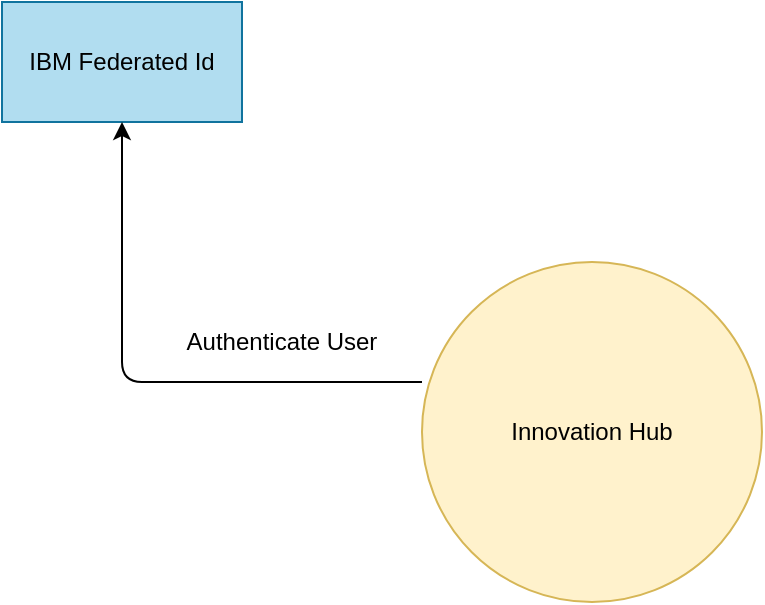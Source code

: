 <mxfile version="13.7.5" type="github">
  <diagram id="Iwl_UHsNRRA5oYcL_RLJ" name="Page-1">
    <mxGraphModel dx="786" dy="456" grid="1" gridSize="10" guides="1" tooltips="1" connect="1" arrows="1" fold="1" page="1" pageScale="1" pageWidth="850" pageHeight="1100" math="0" shadow="0">
      <root>
        <mxCell id="0" />
        <mxCell id="1" parent="0" />
        <mxCell id="IRAnfNPuhCU8a6vhodCF-2" value="Innovation Hub" style="ellipse;whiteSpace=wrap;html=1;aspect=fixed;fillColor=#fff2cc;strokeColor=#d6b656;" vertex="1" parent="1">
          <mxGeometry x="370" y="200" width="170" height="170" as="geometry" />
        </mxCell>
        <mxCell id="IRAnfNPuhCU8a6vhodCF-3" value="IBM Federated Id" style="rounded=0;whiteSpace=wrap;html=1;fillColor=#b1ddf0;strokeColor=#10739e;" vertex="1" parent="1">
          <mxGeometry x="160" y="70" width="120" height="60" as="geometry" />
        </mxCell>
        <mxCell id="IRAnfNPuhCU8a6vhodCF-5" value="" style="edgeStyle=segmentEdgeStyle;endArrow=classic;html=1;exitX=0;exitY=0.353;exitDx=0;exitDy=0;exitPerimeter=0;" edge="1" parent="1" source="IRAnfNPuhCU8a6vhodCF-2" target="IRAnfNPuhCU8a6vhodCF-3">
          <mxGeometry width="50" height="50" relative="1" as="geometry">
            <mxPoint x="380" y="270" as="sourcePoint" />
            <mxPoint x="430" y="220" as="targetPoint" />
          </mxGeometry>
        </mxCell>
        <mxCell id="IRAnfNPuhCU8a6vhodCF-6" value="Authenticate User" style="text;html=1;strokeColor=none;fillColor=none;align=center;verticalAlign=middle;whiteSpace=wrap;rounded=0;" vertex="1" parent="1">
          <mxGeometry x="250" y="230" width="100" height="20" as="geometry" />
        </mxCell>
      </root>
    </mxGraphModel>
  </diagram>
</mxfile>
